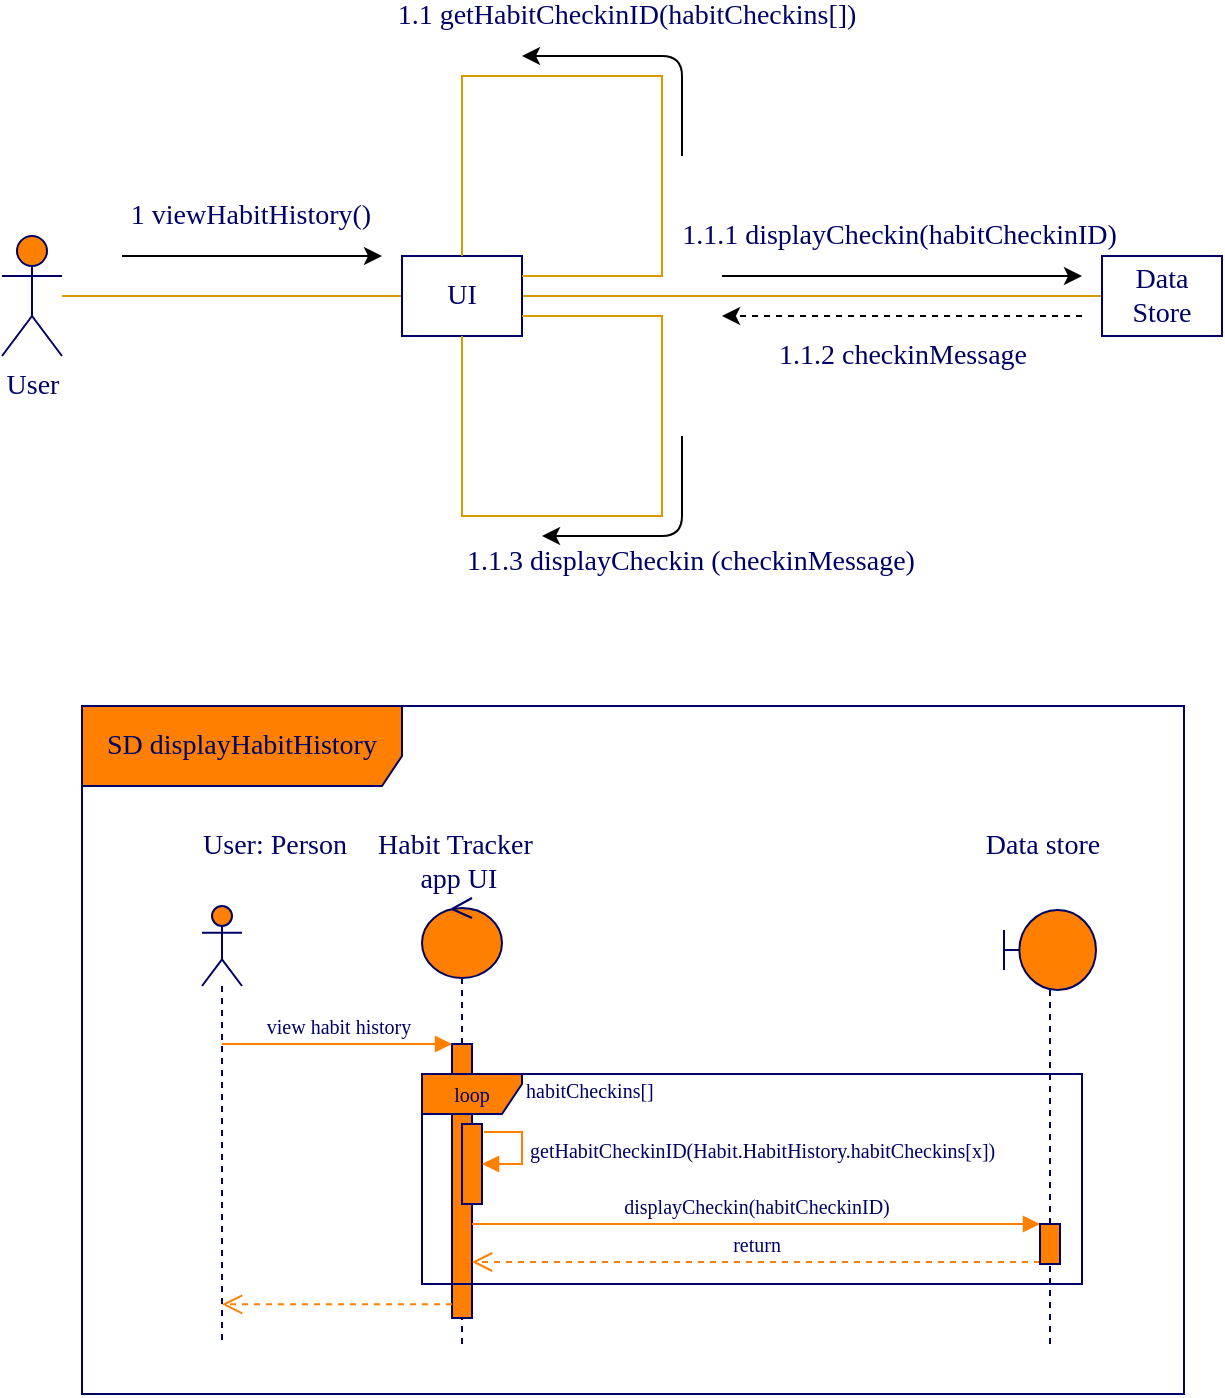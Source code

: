 <mxfile pages="2" version="11.2.5" type="device"><diagram id="97tm-h5Ckm5sz74WQkq5" name="displayHabitHistory"><mxGraphModel dx="946" dy="630" grid="1" gridSize="10" guides="1" tooltips="1" connect="1" arrows="1" fold="1" page="1" pageScale="1" pageWidth="850" pageHeight="1100" math="0" shadow="0"><root><mxCell id="0"/><mxCell id="1" parent="0"/><mxCell id="x8lON95Tc1hh2x26tlr--8" style="edgeStyle=orthogonalEdgeStyle;rounded=0;orthogonalLoop=1;jettySize=auto;html=1;fontFamily=Tahoma;fontSize=14;fontColor=#000066;endArrow=none;endFill=0;fillColor=#ffe6cc;strokeColor=#d79b00;" parent="1" source="x8lON95Tc1hh2x26tlr--1" target="x8lON95Tc1hh2x26tlr--7" edge="1"><mxGeometry relative="1" as="geometry"/></mxCell><mxCell id="x8lON95Tc1hh2x26tlr--1" value="User" style="shape=umlActor;verticalLabelPosition=bottom;labelBackgroundColor=#ffffff;verticalAlign=top;html=1;strokeColor=#000066;fillColor=#FF8000;fontFamily=Tahoma;fontSize=14;fontColor=#000066;" parent="1" vertex="1"><mxGeometry x="40" y="160" width="30" height="60" as="geometry"/></mxCell><mxCell id="8bDNtqBtYnei_MRfJ880-2" value="" style="edgeStyle=orthogonalEdgeStyle;rounded=0;orthogonalLoop=1;jettySize=auto;html=1;endArrow=none;endFill=0;fontFamily=Tahoma;fontSize=14;fontColor=#000066;fillColor=#ffe6cc;strokeColor=#d79b00;" parent="1" source="x8lON95Tc1hh2x26tlr--7" target="8bDNtqBtYnei_MRfJ880-1" edge="1"><mxGeometry relative="1" as="geometry"/></mxCell><mxCell id="x8lON95Tc1hh2x26tlr--7" value="UI" style="rounded=0;whiteSpace=wrap;html=1;labelBackgroundColor=#ffffff;strokeColor=#000066;fillColor=none;fontFamily=Tahoma;fontSize=14;fontColor=#000066;" parent="1" vertex="1"><mxGeometry x="240" y="170" width="60" height="40" as="geometry"/></mxCell><mxCell id="8bDNtqBtYnei_MRfJ880-1" value="Data Store" style="rounded=0;whiteSpace=wrap;html=1;labelBackgroundColor=#ffffff;strokeColor=#000066;fillColor=none;fontFamily=Tahoma;fontSize=14;fontColor=#000066;" parent="1" vertex="1"><mxGeometry x="590" y="170" width="60" height="40" as="geometry"/></mxCell><mxCell id="kAwocQnmogqTp0aPH9kR-1" value="" style="endArrow=classic;html=1;fontFamily=Tahoma;fontSize=14;fontColor=#000066;" parent="1" edge="1"><mxGeometry width="50" height="50" relative="1" as="geometry"><mxPoint x="100" y="170" as="sourcePoint"/><mxPoint x="230" y="170" as="targetPoint"/></mxGeometry></mxCell><mxCell id="kAwocQnmogqTp0aPH9kR-2" value="1 viewHabitHistory()" style="text;html=1;resizable=0;points=[];align=center;verticalAlign=middle;labelBackgroundColor=#ffffff;fontSize=14;fontFamily=Tahoma;fontColor=#000066;" parent="kAwocQnmogqTp0aPH9kR-1" vertex="1" connectable="0"><mxGeometry x="-0.618" y="4" relative="1" as="geometry"><mxPoint x="39" y="-16" as="offset"/></mxGeometry></mxCell><mxCell id="kAwocQnmogqTp0aPH9kR-3" value="" style="endArrow=none;html=1;fontFamily=Tahoma;fontSize=14;fontColor=#000066;edgeStyle=orthogonalEdgeStyle;exitX=0.5;exitY=0;exitDx=0;exitDy=0;entryX=1;entryY=0.25;entryDx=0;entryDy=0;rounded=0;startArrow=none;startFill=0;endFill=0;fillColor=#ffe6cc;strokeColor=#d79b00;" parent="1" source="x8lON95Tc1hh2x26tlr--7" target="x8lON95Tc1hh2x26tlr--7" edge="1"><mxGeometry width="50" height="50" relative="1" as="geometry"><mxPoint x="40" y="310" as="sourcePoint"/><mxPoint x="280" y="80" as="targetPoint"/><Array as="points"><mxPoint x="270" y="80"/><mxPoint x="370" y="80"/><mxPoint x="370" y="180"/></Array></mxGeometry></mxCell><mxCell id="kAwocQnmogqTp0aPH9kR-4" value="" style="endArrow=classic;html=1;fontFamily=Tahoma;fontSize=14;fontColor=#000066;" parent="1" edge="1"><mxGeometry width="50" height="50" relative="1" as="geometry"><mxPoint x="380" y="120" as="sourcePoint"/><mxPoint x="300" y="70" as="targetPoint"/><Array as="points"><mxPoint x="380" y="70"/></Array></mxGeometry></mxCell><mxCell id="kAwocQnmogqTp0aPH9kR-5" value="1.1 getHabitCheckinID(habitCheckins[])" style="text;html=1;resizable=0;points=[];align=center;verticalAlign=middle;labelBackgroundColor=#ffffff;fontSize=14;fontFamily=Tahoma;fontColor=#000066;" parent="kAwocQnmogqTp0aPH9kR-4" vertex="1" connectable="0"><mxGeometry x="0.2" relative="1" as="geometry"><mxPoint y="-20" as="offset"/></mxGeometry></mxCell><mxCell id="oUU38H8p77rC6WMhvehC-1" value="" style="endArrow=classic;html=1;fontFamily=Tahoma;fontSize=14;fontColor=#000066;" parent="1" edge="1"><mxGeometry width="50" height="50" relative="1" as="geometry"><mxPoint x="400" y="180" as="sourcePoint"/><mxPoint x="580" y="180" as="targetPoint"/></mxGeometry></mxCell><mxCell id="oUU38H8p77rC6WMhvehC-2" value="1.1.1 displayCheckin(habitCheckinID)&amp;nbsp;" style="text;html=1;resizable=0;points=[];align=center;verticalAlign=middle;labelBackgroundColor=#ffffff;fontSize=14;fontFamily=Tahoma;fontColor=#000066;" parent="oUU38H8p77rC6WMhvehC-1" vertex="1" connectable="0"><mxGeometry x="-0.411" y="4" relative="1" as="geometry"><mxPoint x="37" y="-16" as="offset"/></mxGeometry></mxCell><mxCell id="xrc80nIE34QrUbw0r2RA-1" value="" style="endArrow=classic;dashed=1;html=1;fontFamily=Tahoma;fontSize=14;fontColor=#000066;endFill=1;" parent="1" edge="1"><mxGeometry width="50" height="50" relative="1" as="geometry"><mxPoint x="580" y="200" as="sourcePoint"/><mxPoint x="400" y="200" as="targetPoint"/></mxGeometry></mxCell><mxCell id="-60cszFB75xOEWJPa7h2-1" value="1.1.2 checkinMessage" style="text;html=1;resizable=0;points=[];align=center;verticalAlign=middle;labelBackgroundColor=#ffffff;fontSize=14;fontFamily=Tahoma;fontColor=#000066;" parent="xrc80nIE34QrUbw0r2RA-1" vertex="1" connectable="0"><mxGeometry x="0.544" y="-1" relative="1" as="geometry"><mxPoint x="49" y="21" as="offset"/></mxGeometry></mxCell><mxCell id="-60cszFB75xOEWJPa7h2-2" style="edgeStyle=orthogonalEdgeStyle;rounded=0;orthogonalLoop=1;jettySize=auto;html=1;exitX=1;exitY=0.75;exitDx=0;exitDy=0;entryX=0.5;entryY=1;entryDx=0;entryDy=0;startArrow=none;startFill=0;endArrow=none;endFill=0;fontFamily=Tahoma;fontSize=14;fontColor=#000066;fillColor=#ffe6cc;strokeColor=#d79b00;" parent="1" source="x8lON95Tc1hh2x26tlr--7" target="x8lON95Tc1hh2x26tlr--7" edge="1"><mxGeometry relative="1" as="geometry"><Array as="points"><mxPoint x="370" y="200"/><mxPoint x="370" y="300"/><mxPoint x="270" y="300"/></Array></mxGeometry></mxCell><mxCell id="-60cszFB75xOEWJPa7h2-3" value="" style="endArrow=classic;html=1;fontFamily=Tahoma;fontSize=14;fontColor=#000066;" parent="1" edge="1"><mxGeometry width="50" height="50" relative="1" as="geometry"><mxPoint x="380" y="260" as="sourcePoint"/><mxPoint x="310" y="310" as="targetPoint"/><Array as="points"><mxPoint x="380" y="310"/></Array></mxGeometry></mxCell><mxCell id="-60cszFB75xOEWJPa7h2-4" value="1.1.3 displayCheckin (checkinMessage)" style="text;html=1;resizable=0;points=[];align=center;verticalAlign=middle;labelBackgroundColor=#ffffff;fontSize=14;fontFamily=Tahoma;fontColor=#000066;" parent="-60cszFB75xOEWJPa7h2-3" vertex="1" connectable="0"><mxGeometry x="-0.3" y="-1" relative="1" as="geometry"><mxPoint x="5" y="21" as="offset"/></mxGeometry></mxCell><mxCell id="GJWdrjBKb4h0x-A2z6d1-1" value="SD displayHabitHistory" style="shape=umlFrame;whiteSpace=wrap;html=1;strokeColor=#000066;fillColor=#FF8000;fontFamily=Tahoma;fontSize=14;fontColor=#000066;align=center;width=160;height=40;" parent="1" vertex="1"><mxGeometry x="80" y="395" width="551" height="344" as="geometry"/></mxCell><mxCell id="GJWdrjBKb4h0x-A2z6d1-2" value="" style="shape=umlLifeline;participant=umlActor;perimeter=lifelinePerimeter;whiteSpace=wrap;html=1;container=1;collapsible=0;recursiveResize=0;verticalAlign=top;spacingTop=36;labelBackgroundColor=#ffffff;outlineConnect=0;strokeColor=#000066;fillColor=#FF8000;fontFamily=Tahoma;fontSize=14;fontColor=#000066;" parent="1" vertex="1"><mxGeometry x="140" y="495" width="20" height="219" as="geometry"/></mxCell><mxCell id="GJWdrjBKb4h0x-A2z6d1-3" value="User: Person" style="text;html=1;resizable=0;points=[];autosize=1;align=center;verticalAlign=top;spacingTop=-4;fontSize=14;fontFamily=Tahoma;fontColor=#000066;" parent="1" vertex="1"><mxGeometry x="131" y="454" width="90" height="20" as="geometry"/></mxCell><mxCell id="GJWdrjBKb4h0x-A2z6d1-4" value="" style="shape=umlLifeline;participant=umlControl;perimeter=lifelinePerimeter;whiteSpace=wrap;html=1;container=1;collapsible=0;recursiveResize=0;verticalAlign=top;spacingTop=36;labelBackgroundColor=#ffffff;outlineConnect=0;strokeColor=#000066;fillColor=#FF8000;fontFamily=Tahoma;fontSize=14;fontColor=#000066;" parent="1" vertex="1"><mxGeometry x="250" y="491" width="40" height="223" as="geometry"/></mxCell><mxCell id="GJWdrjBKb4h0x-A2z6d1-5" value="" style="html=1;points=[];perimeter=orthogonalPerimeter;strokeColor=#000066;fillColor=#FF8000;fontFamily=Tahoma;fontSize=10;fontColor=#000066;align=left;" parent="GJWdrjBKb4h0x-A2z6d1-4" vertex="1"><mxGeometry x="15" y="73" width="10" height="137" as="geometry"/></mxCell><mxCell id="GJWdrjBKb4h0x-A2z6d1-6" value="" style="html=1;points=[];perimeter=orthogonalPerimeter;strokeColor=#000066;fillColor=#FF8000;fontFamily=Tahoma;fontSize=10;fontColor=#000066;align=left;" parent="GJWdrjBKb4h0x-A2z6d1-4" vertex="1"><mxGeometry x="20" y="113" width="10" height="40" as="geometry"/></mxCell><mxCell id="GJWdrjBKb4h0x-A2z6d1-7" value="getHabitCheckinID(Habit.HabitHistory.habitCheckins[x])" style="edgeStyle=orthogonalEdgeStyle;html=1;align=left;spacingLeft=2;endArrow=block;rounded=0;strokeColor=#FF8000;fontFamily=Tahoma;fontSize=10;fontColor=#000066;exitX=1.1;exitY=0.1;exitPerimeter=0;fillColor=#ffffff;" parent="GJWdrjBKb4h0x-A2z6d1-4" source="GJWdrjBKb4h0x-A2z6d1-6" target="GJWdrjBKb4h0x-A2z6d1-6" edge="1"><mxGeometry relative="1" as="geometry"><mxPoint x="25" y="93" as="sourcePoint"/><Array as="points"><mxPoint x="50" y="117"/><mxPoint x="50" y="133"/></Array></mxGeometry></mxCell><mxCell id="GJWdrjBKb4h0x-A2z6d1-8" value="&lt;div style=&quot;text-align: center&quot;&gt;&lt;span&gt;Habit Tracker&amp;nbsp;&lt;/span&gt;&lt;/div&gt;&lt;div style=&quot;text-align: center&quot;&gt;app UI&lt;/div&gt;" style="text;html=1;resizable=0;points=[];autosize=1;align=left;verticalAlign=top;spacingTop=-4;fontSize=14;fontFamily=Tahoma;fontColor=#000066;" parent="1" vertex="1"><mxGeometry x="226" y="454" width="100" height="40" as="geometry"/></mxCell><mxCell id="GJWdrjBKb4h0x-A2z6d1-9" value="&lt;div style=&quot;text-align: center&quot;&gt;Data store&lt;/div&gt;" style="text;html=1;resizable=0;points=[];autosize=1;align=center;verticalAlign=top;spacingTop=-4;fontSize=14;fontFamily=Tahoma;fontColor=#000066;" parent="1" vertex="1"><mxGeometry x="520" y="454" width="80" height="20" as="geometry"/></mxCell><mxCell id="GJWdrjBKb4h0x-A2z6d1-10" value="view habit history" style="html=1;verticalAlign=bottom;endArrow=block;entryX=0;entryY=0;strokeColor=#FF8000;fontFamily=Tahoma;fontSize=10;fontColor=#000066;" parent="1" source="GJWdrjBKb4h0x-A2z6d1-2" target="GJWdrjBKb4h0x-A2z6d1-5" edge="1"><mxGeometry relative="1" as="geometry"><mxPoint x="195" y="564" as="sourcePoint"/></mxGeometry></mxCell><mxCell id="GJWdrjBKb4h0x-A2z6d1-11" value="" style="html=1;verticalAlign=bottom;endArrow=open;dashed=1;endSize=8;exitX=0;exitY=0.95;strokeColor=#FF8000;fontFamily=Tahoma;fontSize=10;fontColor=#000066;" parent="1" source="GJWdrjBKb4h0x-A2z6d1-5" target="GJWdrjBKb4h0x-A2z6d1-2" edge="1"><mxGeometry relative="1" as="geometry"><mxPoint x="190" y="694" as="targetPoint"/></mxGeometry></mxCell><mxCell id="GJWdrjBKb4h0x-A2z6d1-12" value="displayCheckin(habitCheckinID)" style="html=1;verticalAlign=bottom;endArrow=block;entryX=0;entryY=0;strokeColor=#FF8000;fontFamily=Tahoma;fontSize=10;fontColor=#000066;" parent="1" source="GJWdrjBKb4h0x-A2z6d1-5" target="GJWdrjBKb4h0x-A2z6d1-16" edge="1"><mxGeometry relative="1" as="geometry"><mxPoint x="275" y="1104" as="sourcePoint"/></mxGeometry></mxCell><mxCell id="GJWdrjBKb4h0x-A2z6d1-13" value="return" style="html=1;verticalAlign=bottom;endArrow=open;dashed=1;endSize=8;exitX=0;exitY=0.95;strokeColor=#FF8000;fontFamily=Tahoma;fontSize=10;fontColor=#000066;" parent="1" source="GJWdrjBKb4h0x-A2z6d1-16" target="GJWdrjBKb4h0x-A2z6d1-5" edge="1"><mxGeometry relative="1" as="geometry"><mxPoint x="275" y="1180" as="targetPoint"/></mxGeometry></mxCell><mxCell id="GJWdrjBKb4h0x-A2z6d1-14" value="habitCheckins[]" style="text;html=1;resizable=0;points=[];autosize=1;align=left;verticalAlign=top;spacingTop=-4;fontSize=10;fontFamily=Tahoma;fontColor=#000066;" parent="1" vertex="1"><mxGeometry x="300" y="579" width="80" height="10" as="geometry"/></mxCell><mxCell id="GJWdrjBKb4h0x-A2z6d1-15" value="" style="shape=umlLifeline;participant=umlBoundary;perimeter=lifelinePerimeter;whiteSpace=wrap;html=1;container=1;collapsible=0;recursiveResize=0;verticalAlign=top;spacingTop=36;labelBackgroundColor=#ffffff;outlineConnect=0;fontFamily=Tahoma;fontSize=14;fontColor=#000066;align=center;strokeColor=#000066;fillColor=#FF8000;" parent="1" vertex="1"><mxGeometry x="541" y="497" width="46" height="217" as="geometry"/></mxCell><mxCell id="GJWdrjBKb4h0x-A2z6d1-16" value="" style="html=1;points=[];perimeter=orthogonalPerimeter;strokeColor=#000066;fillColor=#FF8000;fontFamily=Tahoma;fontSize=10;fontColor=#000066;align=left;" parent="GJWdrjBKb4h0x-A2z6d1-15" vertex="1"><mxGeometry x="18" y="157" width="10" height="20" as="geometry"/></mxCell><mxCell id="GJWdrjBKb4h0x-A2z6d1-17" value="loop" style="shape=umlFrame;whiteSpace=wrap;html=1;strokeColor=#000066;fillColor=#FF8000;fontFamily=Tahoma;fontSize=10;fontColor=#000066;align=center;width=50;height=20;" parent="1" vertex="1"><mxGeometry x="250" y="579" width="330" height="105" as="geometry"/></mxCell></root></mxGraphModel></diagram><diagram id="osA8b_FAwORKnyaBnRQK" name="habitCheckin"><mxGraphModel dx="946" dy="908" grid="1" gridSize="10" guides="1" tooltips="1" connect="1" arrows="1" fold="1" page="1" pageScale="1" pageWidth="850" pageHeight="1100" math="0" shadow="0"><root><mxCell id="XAbNOAjU0VVLo9-ZD2AN-0"/><mxCell id="XAbNOAjU0VVLo9-ZD2AN-1" parent="XAbNOAjU0VVLo9-ZD2AN-0"/><mxCell id="4sUf3NCMvguzIFDBFmBf-1" value="&lt;font style=&quot;font-size: 14px&quot;&gt;SD checkin&lt;/font&gt;" style="shape=umlFrame;whiteSpace=wrap;html=1;strokeColor=#000066;fillColor=#FF8000;fontFamily=Tahoma;fontSize=10;fontColor=#000066;align=center;width=100;height=30;" parent="XAbNOAjU0VVLo9-ZD2AN-1" vertex="1"><mxGeometry x="40" y="415" width="640" height="501" as="geometry"/></mxCell><mxCell id="4sUf3NCMvguzIFDBFmBf-2" value="" style="shape=umlLifeline;participant=umlActor;perimeter=lifelinePerimeter;whiteSpace=wrap;html=1;container=1;collapsible=0;recursiveResize=0;verticalAlign=top;spacingTop=36;labelBackgroundColor=#ffffff;outlineConnect=0;strokeColor=#000066;fillColor=#FF8000;fontFamily=Tahoma;fontSize=14;fontColor=#000066;" parent="XAbNOAjU0VVLo9-ZD2AN-1" vertex="1"><mxGeometry x="89" y="497" width="20" height="399" as="geometry"/></mxCell><mxCell id="4sUf3NCMvguzIFDBFmBf-3" value="" style="html=1;points=[];perimeter=orthogonalPerimeter;strokeColor=#000066;fillColor=#FF8000;fontFamily=Tahoma;fontSize=10;fontColor=#000066;align=center;" parent="4sUf3NCMvguzIFDBFmBf-2" vertex="1"><mxGeometry x="5" y="143" width="10" height="24" as="geometry"/></mxCell><mxCell id="4sUf3NCMvguzIFDBFmBf-4" value="User: Person" style="text;html=1;resizable=0;points=[];autosize=1;align=center;verticalAlign=top;spacingTop=-4;fontSize=14;fontFamily=Tahoma;fontColor=#000066;" parent="XAbNOAjU0VVLo9-ZD2AN-1" vertex="1"><mxGeometry x="80" y="456" width="90" height="20" as="geometry"/></mxCell><mxCell id="4sUf3NCMvguzIFDBFmBf-5" value="" style="shape=umlLifeline;participant=umlControl;perimeter=lifelinePerimeter;whiteSpace=wrap;html=1;container=1;collapsible=0;recursiveResize=0;verticalAlign=top;spacingTop=36;labelBackgroundColor=#ffffff;outlineConnect=0;strokeColor=#000066;fillColor=#FF8000;fontFamily=Tahoma;fontSize=14;fontColor=#000066;" parent="XAbNOAjU0VVLo9-ZD2AN-1" vertex="1"><mxGeometry x="199" y="493" width="40" height="403" as="geometry"/></mxCell><mxCell id="4sUf3NCMvguzIFDBFmBf-6" value="" style="html=1;points=[];perimeter=orthogonalPerimeter;strokeColor=#000066;fillColor=#FF8000;fontFamily=Tahoma;fontSize=14;fontColor=#000066;align=center;" parent="4sUf3NCMvguzIFDBFmBf-5" vertex="1"><mxGeometry x="15" y="83" width="10" height="287" as="geometry"/></mxCell><mxCell id="4sUf3NCMvguzIFDBFmBf-7" value="" style="html=1;points=[];perimeter=orthogonalPerimeter;strokeColor=#000066;fillColor=#FF8000;fontFamily=Tahoma;fontSize=10;fontColor=#000066;align=center;" parent="4sUf3NCMvguzIFDBFmBf-5" vertex="1"><mxGeometry x="20" y="113" width="10" height="67" as="geometry"/></mxCell><mxCell id="4sUf3NCMvguzIFDBFmBf-8" value="newCheckin()" style="edgeStyle=orthogonalEdgeStyle;html=1;align=left;spacingLeft=2;endArrow=block;rounded=0;strokeColor=#FF8000;fontFamily=Tahoma;fontSize=10;fontColor=#000066;exitX=1.1;exitY=0.025;exitPerimeter=0;entryX=1;entryY=0.957;entryPerimeter=0;" parent="4sUf3NCMvguzIFDBFmBf-5" source="4sUf3NCMvguzIFDBFmBf-7" target="4sUf3NCMvguzIFDBFmBf-7" edge="1"><mxGeometry relative="1" as="geometry"><mxPoint x="25" y="93" as="sourcePoint"/><Array as="points"><mxPoint x="31" y="114"/><mxPoint x="50" y="114"/><mxPoint x="50" y="177"/></Array></mxGeometry></mxCell><mxCell id="4sUf3NCMvguzIFDBFmBf-9" value="&lt;div style=&quot;text-align: center&quot;&gt;&lt;span&gt;Habit Tracker&amp;nbsp;&lt;/span&gt;&lt;/div&gt;&lt;div style=&quot;text-align: center&quot;&gt;app UI&lt;/div&gt;" style="text;html=1;resizable=0;points=[];autosize=1;align=left;verticalAlign=top;spacingTop=-4;fontSize=14;fontFamily=Tahoma;fontColor=#000066;" parent="XAbNOAjU0VVLo9-ZD2AN-1" vertex="1"><mxGeometry x="175" y="456" width="100" height="40" as="geometry"/></mxCell><mxCell id="4sUf3NCMvguzIFDBFmBf-10" value="" style="shape=umlLifeline;participant=umlEntity;perimeter=lifelinePerimeter;whiteSpace=wrap;html=1;container=1;collapsible=0;recursiveResize=0;verticalAlign=top;spacingTop=36;labelBackgroundColor=#ffffff;outlineConnect=0;fontFamily=Tahoma;fontSize=14;fontColor=#000066;align=center;strokeColor=#000066;fillColor=#FF8000;" parent="XAbNOAjU0VVLo9-ZD2AN-1" vertex="1"><mxGeometry x="480" y="495" width="44" height="401" as="geometry"/></mxCell><mxCell id="4sUf3NCMvguzIFDBFmBf-11" value="Authentication&amp;nbsp;&lt;div&gt;Service&lt;/div&gt;" style="text;html=1;resizable=0;points=[];autosize=1;align=center;verticalAlign=top;spacingTop=-4;fontSize=14;fontFamily=Tahoma;fontColor=#000066;" parent="XAbNOAjU0VVLo9-ZD2AN-1" vertex="1"><mxGeometry x="441" y="456" width="110" height="40" as="geometry"/></mxCell><mxCell id="4sUf3NCMvguzIFDBFmBf-12" value="" style="shape=umlLifeline;participant=umlBoundary;perimeter=lifelinePerimeter;whiteSpace=wrap;html=1;container=1;collapsible=0;recursiveResize=0;verticalAlign=top;spacingTop=36;labelBackgroundColor=#ffffff;outlineConnect=0;fontFamily=Tahoma;fontSize=14;fontColor=#000066;align=center;strokeColor=#000066;fillColor=#FF8000;" parent="XAbNOAjU0VVLo9-ZD2AN-1" vertex="1"><mxGeometry x="350" y="495" width="49" height="401" as="geometry"/></mxCell><mxCell id="4sUf3NCMvguzIFDBFmBf-13" value="" style="html=1;points=[];perimeter=orthogonalPerimeter;strokeColor=#000066;fillColor=#FF8000;fontFamily=Tahoma;fontSize=10;fontColor=#000066;align=center;" parent="4sUf3NCMvguzIFDBFmBf-12" vertex="1"><mxGeometry x="20" y="222" width="10" height="19" as="geometry"/></mxCell><mxCell id="4sUf3NCMvguzIFDBFmBf-14" value="&lt;div style=&quot;text-align: center&quot;&gt;Data store&lt;/div&gt;" style="text;html=1;resizable=0;points=[];autosize=1;align=center;verticalAlign=top;spacingTop=-4;fontSize=14;fontFamily=Tahoma;fontColor=#000066;" parent="XAbNOAjU0VVLo9-ZD2AN-1" vertex="1"><mxGeometry x="332" y="456" width="80" height="20" as="geometry"/></mxCell><mxCell id="4sUf3NCMvguzIFDBFmBf-15" value="" style="shape=umlLifeline;participant=umlActor;perimeter=lifelinePerimeter;whiteSpace=wrap;html=1;container=1;collapsible=0;recursiveResize=0;verticalAlign=top;spacingTop=36;labelBackgroundColor=#ffffff;outlineConnect=0;strokeColor=#000066;fillColor=#FF8000;fontFamily=Tahoma;fontSize=14;fontColor=#000066;align=center;" parent="XAbNOAjU0VVLo9-ZD2AN-1" vertex="1"><mxGeometry x="591" y="497" width="20" height="399" as="geometry"/></mxCell><mxCell id="4sUf3NCMvguzIFDBFmBf-16" value="" style="html=1;points=[];perimeter=orthogonalPerimeter;strokeColor=#000066;fillColor=#FF8000;fontFamily=Tahoma;fontSize=10;fontColor=#000066;align=center;" parent="4sUf3NCMvguzIFDBFmBf-15" vertex="1"><mxGeometry x="5" y="303" width="10" height="11" as="geometry"/></mxCell><mxCell id="4sUf3NCMvguzIFDBFmBf-17" value="&lt;div style=&quot;text-align: center&quot;&gt;&lt;span&gt;Coach: Person&lt;/span&gt;&lt;/div&gt;" style="text;html=1;resizable=0;points=[];autosize=1;align=left;verticalAlign=top;spacingTop=-4;fontSize=14;fontFamily=Tahoma;fontColor=#000066;" parent="XAbNOAjU0VVLo9-ZD2AN-1" vertex="1"><mxGeometry x="551" y="456" width="100" height="20" as="geometry"/></mxCell><mxCell id="4sUf3NCMvguzIFDBFmBf-18" value="&lt;font style=&quot;font-size: 10px;&quot;&gt;habit checkin&lt;/font&gt;" style="html=1;verticalAlign=bottom;endArrow=block;entryX=0;entryY=0;strokeColor=#FF8000;fontFamily=Tahoma;fontSize=10;fontColor=#000066;" parent="XAbNOAjU0VVLo9-ZD2AN-1" source="4sUf3NCMvguzIFDBFmBf-2" target="4sUf3NCMvguzIFDBFmBf-6" edge="1"><mxGeometry relative="1" as="geometry"><mxPoint x="144" y="576" as="sourcePoint"/></mxGeometry></mxCell><mxCell id="4sUf3NCMvguzIFDBFmBf-19" value="" style="html=1;verticalAlign=bottom;endArrow=open;dashed=1;endSize=8;exitX=0;exitY=0.95;strokeColor=#FF8000;fontFamily=Tahoma;fontSize=14;fontColor=#000066;" parent="XAbNOAjU0VVLo9-ZD2AN-1" source="4sUf3NCMvguzIFDBFmBf-6" target="4sUf3NCMvguzIFDBFmBf-2" edge="1"><mxGeometry relative="1" as="geometry"><mxPoint x="144" y="652" as="targetPoint"/></mxGeometry></mxCell><mxCell id="4sUf3NCMvguzIFDBFmBf-20" value="&lt;font style=&quot;font-size: 10px;&quot;&gt;addComment()&lt;/font&gt;" style="html=1;verticalAlign=bottom;endArrow=block;entryX=1;entryY=0;strokeColor=#FF8000;fontFamily=Tahoma;fontSize=10;fontColor=#000066;" parent="XAbNOAjU0VVLo9-ZD2AN-1" source="4sUf3NCMvguzIFDBFmBf-7" target="4sUf3NCMvguzIFDBFmBf-3" edge="1"><mxGeometry relative="1" as="geometry"><mxPoint x="164" y="596" as="sourcePoint"/></mxGeometry></mxCell><mxCell id="4sUf3NCMvguzIFDBFmBf-21" value="Comment" style="html=1;verticalAlign=bottom;endArrow=open;dashed=1;endSize=8;exitX=1;exitY=0.95;strokeColor=#FF8000;fontFamily=Tahoma;fontSize=10;fontColor=#000066;" parent="XAbNOAjU0VVLo9-ZD2AN-1" source="4sUf3NCMvguzIFDBFmBf-3" target="4sUf3NCMvguzIFDBFmBf-7" edge="1"><mxGeometry relative="1" as="geometry"><mxPoint x="164" y="653" as="targetPoint"/></mxGeometry></mxCell><mxCell id="4sUf3NCMvguzIFDBFmBf-22" value="saveCheckin(Habit.HabitHistory)" style="html=1;verticalAlign=bottom;endArrow=block;entryX=0;entryY=0;strokeColor=#FF8000;fontFamily=Tahoma;fontSize=10;fontColor=#000066;" parent="XAbNOAjU0VVLo9-ZD2AN-1" target="4sUf3NCMvguzIFDBFmBf-13" edge="1"><mxGeometry relative="1" as="geometry"><mxPoint x="224" y="718" as="sourcePoint"/></mxGeometry></mxCell><mxCell id="4sUf3NCMvguzIFDBFmBf-23" value="" style="html=1;verticalAlign=bottom;endArrow=open;dashed=1;endSize=8;exitX=0;exitY=0.95;strokeColor=#FF8000;fontFamily=Tahoma;fontSize=10;fontColor=#000066;" parent="XAbNOAjU0VVLo9-ZD2AN-1" source="4sUf3NCMvguzIFDBFmBf-13" edge="1"><mxGeometry relative="1" as="geometry"><mxPoint x="224" y="736" as="targetPoint"/></mxGeometry></mxCell><mxCell id="4sUf3NCMvguzIFDBFmBf-24" value="checkinPushNotification(UserID,Habit.HabitHistory.Checkin)" style="html=1;verticalAlign=bottom;endArrow=block;entryX=0;entryY=0;strokeColor=#FF8000;fontFamily=Tahoma;fontSize=10;fontColor=#000066;" parent="XAbNOAjU0VVLo9-ZD2AN-1" target="4sUf3NCMvguzIFDBFmBf-16" edge="1"><mxGeometry relative="1" as="geometry"><mxPoint x="224" y="800" as="sourcePoint"/></mxGeometry></mxCell><mxCell id="4sUf3NCMvguzIFDBFmBf-25" value="" style="html=1;verticalAlign=bottom;endArrow=open;dashed=1;endSize=8;exitX=0;exitY=0.95;strokeColor=#FF8000;fontFamily=Tahoma;fontSize=10;fontColor=#000066;" parent="XAbNOAjU0VVLo9-ZD2AN-1" source="4sUf3NCMvguzIFDBFmBf-16" edge="1"><mxGeometry relative="1" as="geometry"><mxPoint x="224" y="810" as="targetPoint"/></mxGeometry></mxCell><mxCell id="4sUf3NCMvguzIFDBFmBf-26" value="opt" style="shape=umlFrame;whiteSpace=wrap;html=1;strokeColor=#000066;fillColor=#FF8000;fontFamily=Tahoma;fontSize=10;fontColor=#000066;align=center;width=40;height=16;" parent="XAbNOAjU0VVLo9-ZD2AN-1" vertex="1"><mxGeometry x="90" y="610" width="150" height="56" as="geometry"/></mxCell><mxCell id="4sUf3NCMvguzIFDBFmBf-27" value="Comment == yes" style="text;html=1;resizable=0;points=[];autosize=1;align=left;verticalAlign=top;spacingTop=-4;fontSize=10;fontFamily=Tahoma;fontColor=#000066;" parent="XAbNOAjU0VVLo9-ZD2AN-1" vertex="1"><mxGeometry x="130" y="610" width="90" height="10" as="geometry"/></mxCell><mxCell id="4sUf3NCMvguzIFDBFmBf-28" value="coach != NULL" style="text;html=1;resizable=0;points=[];autosize=1;align=left;verticalAlign=top;spacingTop=-4;fontSize=10;fontFamily=Tahoma;fontColor=#000066;" parent="XAbNOAjU0VVLo9-ZD2AN-1" vertex="1"><mxGeometry x="260" y="768" width="80" height="10" as="geometry"/></mxCell><mxCell id="4sUf3NCMvguzIFDBFmBf-29" value="" style="endArrow=none;dashed=1;html=1;strokeColor=#000066;fontFamily=Tahoma;fontSize=10;fontColor=#000066;entryX=1;entryY=0.429;entryPerimeter=0;exitX=0.004;exitY=0.436;exitPerimeter=0;" parent="XAbNOAjU0VVLo9-ZD2AN-1" source="4sUf3NCMvguzIFDBFmBf-30" target="4sUf3NCMvguzIFDBFmBf-30" edge="1"><mxGeometry width="50" height="50" relative="1" as="geometry"><mxPoint x="80" y="1026" as="sourcePoint"/><mxPoint x="130" y="976" as="targetPoint"/></mxGeometry></mxCell><mxCell id="4sUf3NCMvguzIFDBFmBf-30" value="par" style="shape=umlFrame;whiteSpace=wrap;html=1;strokeColor=#000066;fillColor=#FF8000;fontFamily=Tahoma;fontSize=10;fontColor=#000066;align=center;width=40;height=20;" parent="XAbNOAjU0VVLo9-ZD2AN-1" vertex="1"><mxGeometry x="170" y="694" width="450" height="140" as="geometry"/></mxCell><mxCell id="4sUf3NCMvguzIFDBFmBf-31" value="opt" style="shape=umlFrame;whiteSpace=wrap;html=1;strokeColor=#000066;fillColor=#FF8000;fontFamily=Tahoma;fontSize=10;fontColor=#000066;align=center;width=50;height=20;" parent="XAbNOAjU0VVLo9-ZD2AN-1" vertex="1"><mxGeometry x="210" y="768" width="400" height="53" as="geometry"/></mxCell><mxCell id="ALjJiwd98mLg6pKJFKZ1-0" style="edgeStyle=orthogonalEdgeStyle;rounded=0;orthogonalLoop=1;jettySize=auto;html=1;fontFamily=Tahoma;fontSize=14;fontColor=#000066;endArrow=none;endFill=0;fillColor=#ffe6cc;strokeColor=#d79b00;" parent="XAbNOAjU0VVLo9-ZD2AN-1" source="ALjJiwd98mLg6pKJFKZ1-1" target="ALjJiwd98mLg6pKJFKZ1-3" edge="1"><mxGeometry relative="1" as="geometry"><Array as="points"><mxPoint x="200" y="190"/><mxPoint x="200" y="190"/></Array></mxGeometry></mxCell><mxCell id="ALjJiwd98mLg6pKJFKZ1-1" value="User" style="shape=umlActor;verticalLabelPosition=bottom;labelBackgroundColor=#ffffff;verticalAlign=top;html=1;strokeColor=#000066;fillColor=#FF8000;fontFamily=Tahoma;fontSize=14;fontColor=#000066;" parent="XAbNOAjU0VVLo9-ZD2AN-1" vertex="1"><mxGeometry x="40" y="160" width="30" height="60" as="geometry"/></mxCell><mxCell id="ALjJiwd98mLg6pKJFKZ1-2" value="" style="edgeStyle=orthogonalEdgeStyle;rounded=0;orthogonalLoop=1;jettySize=auto;html=1;endArrow=none;endFill=0;fontFamily=Tahoma;fontSize=14;fontColor=#000066;fillColor=#ffe6cc;strokeColor=#d79b00;" parent="XAbNOAjU0VVLo9-ZD2AN-1" source="ALjJiwd98mLg6pKJFKZ1-3" target="ALjJiwd98mLg6pKJFKZ1-4" edge="1"><mxGeometry relative="1" as="geometry"><Array as="points"><mxPoint x="370" y="190"/><mxPoint x="370" y="190"/></Array></mxGeometry></mxCell><mxCell id="4aknmJp9HKiuCshJEBKm-6" style="edgeStyle=orthogonalEdgeStyle;rounded=0;orthogonalLoop=1;jettySize=auto;html=1;endArrow=none;endFill=0;fillColor=#ffe6cc;strokeColor=#d79b00;" parent="XAbNOAjU0VVLo9-ZD2AN-1" source="ALjJiwd98mLg6pKJFKZ1-3" target="4aknmJp9HKiuCshJEBKm-2" edge="1"><mxGeometry relative="1" as="geometry"><Array as="points"><mxPoint x="470" y="240"/><mxPoint x="470" y="240"/></Array></mxGeometry></mxCell><mxCell id="ALjJiwd98mLg6pKJFKZ1-3" value="UI" style="rounded=0;whiteSpace=wrap;html=1;labelBackgroundColor=#ffffff;strokeColor=#000066;fillColor=none;fontFamily=Tahoma;fontSize=14;fontColor=#000066;" parent="XAbNOAjU0VVLo9-ZD2AN-1" vertex="1"><mxGeometry x="240" y="170" width="60" height="90" as="geometry"/></mxCell><mxCell id="ALjJiwd98mLg6pKJFKZ1-4" value="Data Store" style="rounded=0;whiteSpace=wrap;html=1;labelBackgroundColor=#ffffff;strokeColor=#000066;fillColor=none;fontFamily=Tahoma;fontSize=14;fontColor=#000066;" parent="XAbNOAjU0VVLo9-ZD2AN-1" vertex="1"><mxGeometry x="560" y="170" width="60" height="40" as="geometry"/></mxCell><mxCell id="ALjJiwd98mLg6pKJFKZ1-17" value="" style="endArrow=classic;html=1;fontColor=#000066;" parent="XAbNOAjU0VVLo9-ZD2AN-1" edge="1"><mxGeometry width="50" height="50" relative="1" as="geometry"><mxPoint x="100" y="180" as="sourcePoint"/><mxPoint x="210" y="180" as="targetPoint"/></mxGeometry></mxCell><mxCell id="ALjJiwd98mLg6pKJFKZ1-20" value="1 habitCheckin()" style="text;html=1;resizable=0;points=[];align=center;verticalAlign=middle;labelBackgroundColor=#ffffff;fontColor=#000066;" parent="ALjJiwd98mLg6pKJFKZ1-17" vertex="1" connectable="0"><mxGeometry x="-0.545" y="2" relative="1" as="geometry"><mxPoint x="25" y="-18" as="offset"/></mxGeometry></mxCell><mxCell id="ALjJiwd98mLg6pKJFKZ1-18" value="" style="endArrow=classic;html=1;dashed=1;fontColor=#000066;" parent="XAbNOAjU0VVLo9-ZD2AN-1" edge="1"><mxGeometry width="50" height="50" relative="1" as="geometry"><mxPoint x="100" y="230" as="sourcePoint"/><mxPoint x="210" y="230" as="targetPoint"/></mxGeometry></mxCell><mxCell id="ALjJiwd98mLg6pKJFKZ1-22" value="1.1.1 addComment()" style="text;html=1;resizable=0;points=[];align=center;verticalAlign=middle;labelBackgroundColor=#ffffff;fontColor=#000066;" parent="ALjJiwd98mLg6pKJFKZ1-18" vertex="1" connectable="0"><mxGeometry x="-0.073" y="1" relative="1" as="geometry"><mxPoint x="9" y="-19" as="offset"/></mxGeometry></mxCell><mxCell id="ALjJiwd98mLg6pKJFKZ1-23" value="1.1.2&amp;nbsp;Comment" style="text;html=1;resizable=0;points=[];align=center;verticalAlign=middle;labelBackgroundColor=#ffffff;fontColor=#000066;" parent="ALjJiwd98mLg6pKJFKZ1-18" vertex="1" connectable="0"><mxGeometry x="-0.164" y="-1" relative="1" as="geometry"><mxPoint x="4" y="9" as="offset"/></mxGeometry></mxCell><mxCell id="ALjJiwd98mLg6pKJFKZ1-19" value="" style="endArrow=classic;html=1;endFill=1;fontColor=#000066;" parent="XAbNOAjU0VVLo9-ZD2AN-1" edge="1"><mxGeometry width="50" height="50" relative="1" as="geometry"><mxPoint x="210" y="200" as="sourcePoint"/><mxPoint x="100" y="200" as="targetPoint"/></mxGeometry></mxCell><mxCell id="ALjJiwd98mLg6pKJFKZ1-24" value="" style="endArrow=none;html=1;exitX=0.25;exitY=0;exitDx=0;exitDy=0;rounded=0;entryX=1.017;entryY=0.111;entryDx=0;entryDy=0;entryPerimeter=0;fillColor=#ffe6cc;strokeColor=#d79b00;" parent="XAbNOAjU0VVLo9-ZD2AN-1" source="ALjJiwd98mLg6pKJFKZ1-3" target="ALjJiwd98mLg6pKJFKZ1-3" edge="1"><mxGeometry width="50" height="50" relative="1" as="geometry"><mxPoint x="40" y="1180" as="sourcePoint"/><mxPoint x="90" y="1130" as="targetPoint"/><Array as="points"><mxPoint x="255" y="120"/><mxPoint x="320" y="120"/><mxPoint x="320" y="180"/></Array></mxGeometry></mxCell><mxCell id="ALjJiwd98mLg6pKJFKZ1-25" value="" style="endArrow=classic;html=1;fontColor=#000066;" parent="XAbNOAjU0VVLo9-ZD2AN-1" edge="1"><mxGeometry width="50" height="50" relative="1" as="geometry"><mxPoint x="330" y="150" as="sourcePoint"/><mxPoint x="260" y="110" as="targetPoint"/><Array as="points"><mxPoint x="330" y="110"/></Array></mxGeometry></mxCell><mxCell id="ALjJiwd98mLg6pKJFKZ1-26" value="1.1 newCheckin()" style="text;html=1;resizable=0;points=[];align=center;verticalAlign=middle;labelBackgroundColor=#ffffff;fontColor=#000066;" parent="ALjJiwd98mLg6pKJFKZ1-25" vertex="1" connectable="0"><mxGeometry x="0.436" y="-2" relative="1" as="geometry"><mxPoint x="-1" y="-18" as="offset"/></mxGeometry></mxCell><mxCell id="ALjJiwd98mLg6pKJFKZ1-27" value="" style="endArrow=classic;html=1;fontColor=#000066;" parent="XAbNOAjU0VVLo9-ZD2AN-1" edge="1"><mxGeometry width="50" height="50" relative="1" as="geometry"><mxPoint x="340" y="180" as="sourcePoint"/><mxPoint x="540" y="180" as="targetPoint"/></mxGeometry></mxCell><mxCell id="ALjJiwd98mLg6pKJFKZ1-28" value="1.2 saveCheckin(Habit_HabitHistory)" style="text;html=1;resizable=0;points=[];align=center;verticalAlign=middle;labelBackgroundColor=#ffffff;fontColor=#000066;" parent="ALjJiwd98mLg6pKJFKZ1-27" vertex="1" connectable="0"><mxGeometry x="0.317" y="2" relative="1" as="geometry"><mxPoint x="-31" y="-18" as="offset"/></mxGeometry></mxCell><mxCell id="4aknmJp9HKiuCshJEBKm-2" value="Coach" style="shape=umlActor;verticalLabelPosition=bottom;labelBackgroundColor=#ffffff;verticalAlign=top;html=1;strokeColor=#000066;fillColor=#FF8000;fontFamily=Tahoma;fontSize=14;fontColor=#000066;" parent="XAbNOAjU0VVLo9-ZD2AN-1" vertex="1"><mxGeometry x="770" y="210" width="30" height="60" as="geometry"/></mxCell><mxCell id="4aknmJp9HKiuCshJEBKm-3" style="edgeStyle=orthogonalEdgeStyle;rounded=0;orthogonalLoop=1;jettySize=auto;html=1;entryX=0.25;entryY=1;entryDx=0;entryDy=0;endArrow=none;endFill=0;fillColor=#ffe6cc;strokeColor=#d79b00;" parent="XAbNOAjU0VVLo9-ZD2AN-1" source="ALjJiwd98mLg6pKJFKZ1-3" target="ALjJiwd98mLg6pKJFKZ1-3" edge="1"><mxGeometry relative="1" as="geometry"><Array as="points"><mxPoint x="320" y="250"/><mxPoint x="320" y="310"/><mxPoint x="255" y="310"/></Array></mxGeometry></mxCell><mxCell id="4aknmJp9HKiuCshJEBKm-4" value="" style="endArrow=classic;html=1;fontColor=#000066;" parent="XAbNOAjU0VVLo9-ZD2AN-1" edge="1"><mxGeometry width="50" height="50" relative="1" as="geometry"><mxPoint x="330" y="280" as="sourcePoint"/><mxPoint x="260" y="320" as="targetPoint"/><Array as="points"><mxPoint x="330" y="320"/></Array></mxGeometry></mxCell><mxCell id="4aknmJp9HKiuCshJEBKm-5" value="1.3 getCoachID()" style="text;html=1;resizable=0;points=[];align=center;verticalAlign=middle;labelBackgroundColor=#ffffff;fontColor=#000066;" parent="4aknmJp9HKiuCshJEBKm-4" vertex="1" connectable="0"><mxGeometry x="0.473" y="1" relative="1" as="geometry"><mxPoint x="11" y="19" as="offset"/></mxGeometry></mxCell><mxCell id="7BExoTH8lzTWLg67Sfqi-0" value="" style="endArrow=classic;html=1;fontColor=#000066;" parent="XAbNOAjU0VVLo9-ZD2AN-1" edge="1"><mxGeometry width="50" height="50" relative="1" as="geometry"><mxPoint x="340" y="250" as="sourcePoint"/><mxPoint x="750" y="250" as="targetPoint"/></mxGeometry></mxCell><mxCell id="7BExoTH8lzTWLg67Sfqi-1" value="1.3.1 checkinPushNotification(UserID,Habit.HabitHistory.Checkin)" style="text;html=1;resizable=0;points=[];align=center;verticalAlign=middle;labelBackgroundColor=#ffffff;fontColor=#000066;" parent="7BExoTH8lzTWLg67Sfqi-0" vertex="1" connectable="0"><mxGeometry x="-0.303" relative="1" as="geometry"><mxPoint x="77" y="20" as="offset"/></mxGeometry></mxCell></root></mxGraphModel></diagram></mxfile>